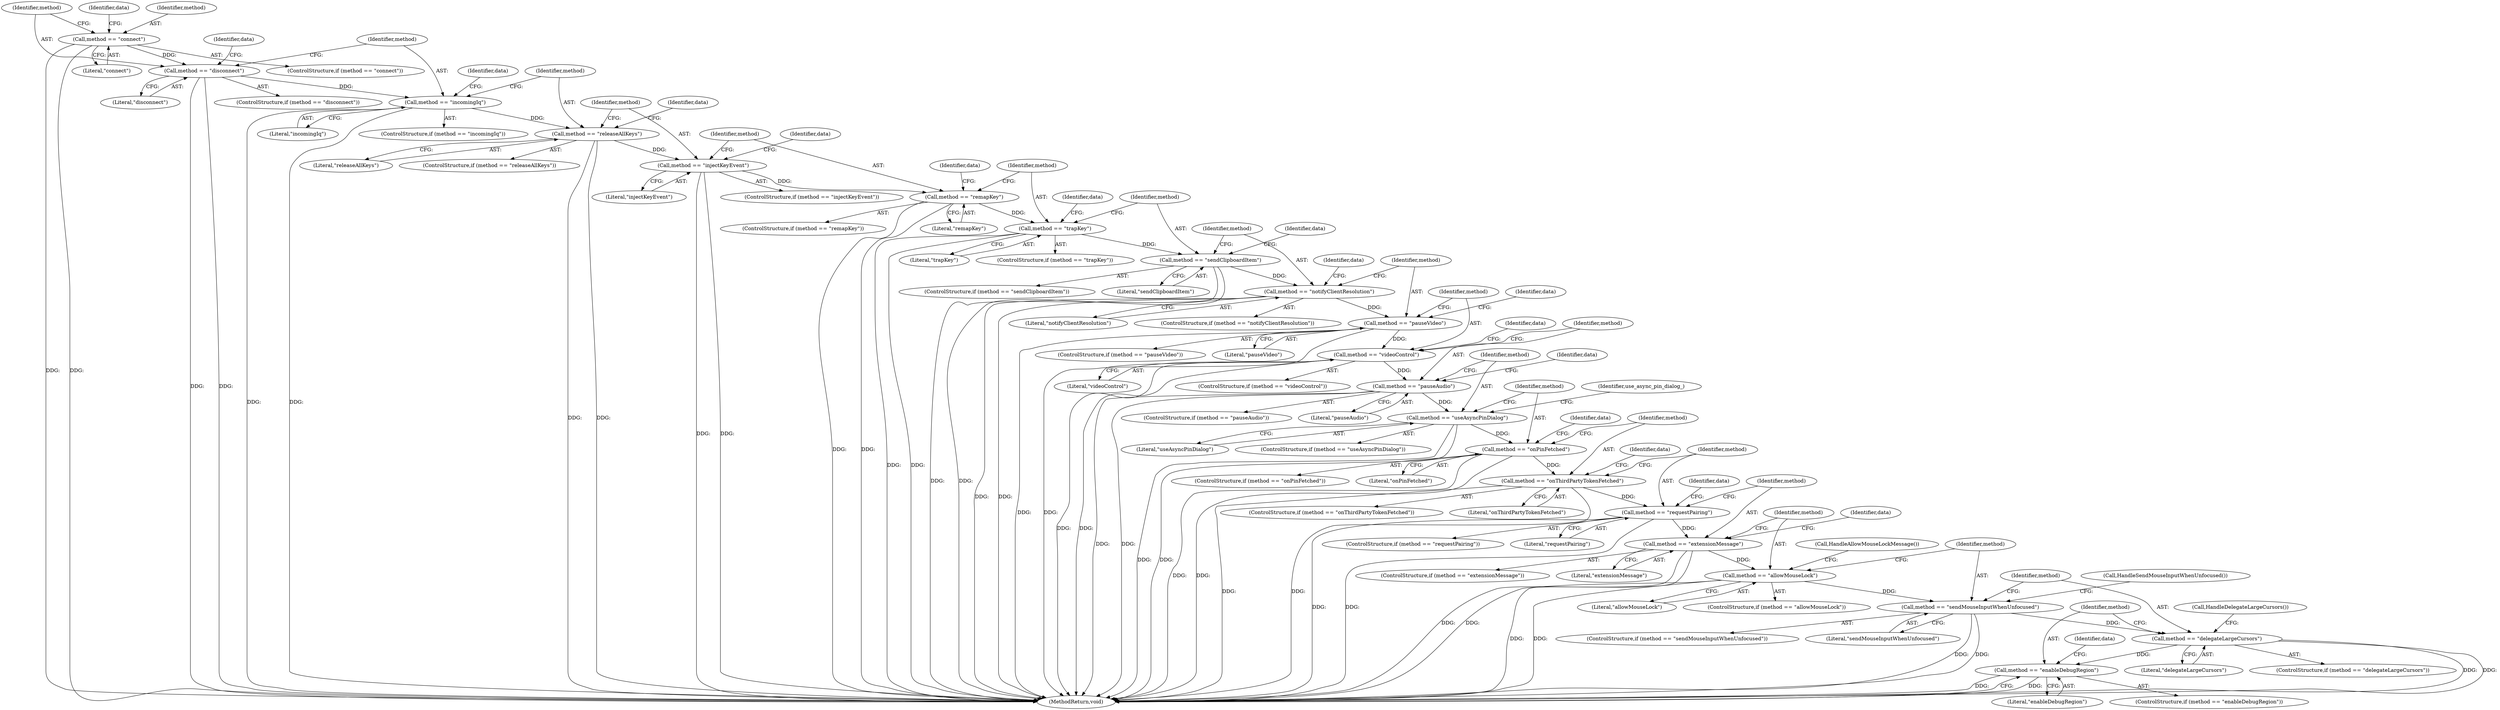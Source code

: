 digraph "0_Chrome_dde871628c04863cf5992cb17e3e40f2ba576279@API" {
"1000318" [label="(Call,method == \"sendMouseInputWhenUnfocused\")"];
"1000311" [label="(Call,method == \"allowMouseLock\")"];
"1000302" [label="(Call,method == \"extensionMessage\")"];
"1000293" [label="(Call,method == \"requestPairing\")"];
"1000284" [label="(Call,method == \"onThirdPartyTokenFetched\")"];
"1000275" [label="(Call,method == \"onPinFetched\")"];
"1000266" [label="(Call,method == \"useAsyncPinDialog\")"];
"1000257" [label="(Call,method == \"pauseAudio\")"];
"1000248" [label="(Call,method == \"videoControl\")"];
"1000239" [label="(Call,method == \"pauseVideo\")"];
"1000230" [label="(Call,method == \"notifyClientResolution\")"];
"1000221" [label="(Call,method == \"sendClipboardItem\")"];
"1000212" [label="(Call,method == \"trapKey\")"];
"1000203" [label="(Call,method == \"remapKey\")"];
"1000194" [label="(Call,method == \"injectKeyEvent\")"];
"1000185" [label="(Call,method == \"releaseAllKeys\")"];
"1000176" [label="(Call,method == \"incomingIq\")"];
"1000167" [label="(Call,method == \"disconnect\")"];
"1000158" [label="(Call,method == \"connect\")"];
"1000325" [label="(Call,method == \"delegateLargeCursors\")"];
"1000332" [label="(Call,method == \"enableDebugRegion\")"];
"1000276" [label="(Identifier,method)"];
"1000315" [label="(Call,HandleAllowMouseLockMessage())"];
"1000249" [label="(Identifier,method)"];
"1000182" [label="(Identifier,data)"];
"1000186" [label="(Identifier,method)"];
"1000221" [label="(Call,method == \"sendClipboardItem\")"];
"1000209" [label="(Identifier,data)"];
"1000295" [label="(Literal,\"requestPairing\")"];
"1000168" [label="(Identifier,method)"];
"1000204" [label="(Identifier,method)"];
"1000248" [label="(Call,method == \"videoControl\")"];
"1000338" [label="(Identifier,data)"];
"1000195" [label="(Identifier,method)"];
"1000173" [label="(Identifier,data)"];
"1000205" [label="(Literal,\"remapKey\")"];
"1000241" [label="(Literal,\"pauseVideo\")"];
"1000164" [label="(Identifier,data)"];
"1000267" [label="(Identifier,method)"];
"1000175" [label="(ControlStructure,if (method == \"incomingIq\"))"];
"1000231" [label="(Identifier,method)"];
"1000212" [label="(Call,method == \"trapKey\")"];
"1000178" [label="(Literal,\"incomingIq\")"];
"1000301" [label="(ControlStructure,if (method == \"extensionMessage\"))"];
"1000236" [label="(Identifier,data)"];
"1000259" [label="(Literal,\"pauseAudio\")"];
"1000230" [label="(Call,method == \"notifyClientResolution\")"];
"1000214" [label="(Literal,\"trapKey\")"];
"1000160" [label="(Literal,\"connect\")"];
"1000310" [label="(ControlStructure,if (method == \"allowMouseLock\"))"];
"1000274" [label="(ControlStructure,if (method == \"onPinFetched\"))"];
"1000169" [label="(Literal,\"disconnect\")"];
"1000326" [label="(Identifier,method)"];
"1000324" [label="(ControlStructure,if (method == \"delegateLargeCursors\"))"];
"1000334" [label="(Literal,\"enableDebugRegion\")"];
"1000281" [label="(Identifier,data)"];
"1000200" [label="(Identifier,data)"];
"1000229" [label="(ControlStructure,if (method == \"notifyClientResolution\"))"];
"1000167" [label="(Call,method == \"disconnect\")"];
"1000196" [label="(Literal,\"injectKeyEvent\")"];
"1000211" [label="(ControlStructure,if (method == \"trapKey\"))"];
"1000213" [label="(Identifier,method)"];
"1000312" [label="(Identifier,method)"];
"1000318" [label="(Call,method == \"sendMouseInputWhenUnfocused\")"];
"1000250" [label="(Literal,\"videoControl\")"];
"1000218" [label="(Identifier,data)"];
"1000227" [label="(Identifier,data)"];
"1000158" [label="(Call,method == \"connect\")"];
"1000245" [label="(Identifier,data)"];
"1000299" [label="(Identifier,data)"];
"1000302" [label="(Call,method == \"extensionMessage\")"];
"1000265" [label="(ControlStructure,if (method == \"useAsyncPinDialog\"))"];
"1000277" [label="(Literal,\"onPinFetched\")"];
"1000263" [label="(Identifier,data)"];
"1000271" [label="(Identifier,use_async_pin_dialog_)"];
"1000185" [label="(Call,method == \"releaseAllKeys\")"];
"1000333" [label="(Identifier,method)"];
"1000304" [label="(Literal,\"extensionMessage\")"];
"1000220" [label="(ControlStructure,if (method == \"sendClipboardItem\"))"];
"1000319" [label="(Identifier,method)"];
"1000239" [label="(Call,method == \"pauseVideo\")"];
"1000176" [label="(Call,method == \"incomingIq\")"];
"1000203" [label="(Call,method == \"remapKey\")"];
"1000257" [label="(Call,method == \"pauseAudio\")"];
"1000184" [label="(ControlStructure,if (method == \"releaseAllKeys\"))"];
"1000223" [label="(Literal,\"sendClipboardItem\")"];
"1000202" [label="(ControlStructure,if (method == \"remapKey\"))"];
"1000177" [label="(Identifier,method)"];
"1000325" [label="(Call,method == \"delegateLargeCursors\")"];
"1000157" [label="(ControlStructure,if (method == \"connect\"))"];
"1000331" [label="(ControlStructure,if (method == \"enableDebugRegion\"))"];
"1000191" [label="(Identifier,data)"];
"1000275" [label="(Call,method == \"onPinFetched\")"];
"1000339" [label="(MethodReturn,void)"];
"1000320" [label="(Literal,\"sendMouseInputWhenUnfocused\")"];
"1000283" [label="(ControlStructure,if (method == \"onThirdPartyTokenFetched\"))"];
"1000329" [label="(Call,HandleDelegateLargeCursors())"];
"1000187" [label="(Literal,\"releaseAllKeys\")"];
"1000240" [label="(Identifier,method)"];
"1000268" [label="(Literal,\"useAsyncPinDialog\")"];
"1000256" [label="(ControlStructure,if (method == \"pauseAudio\"))"];
"1000254" [label="(Identifier,data)"];
"1000293" [label="(Call,method == \"requestPairing\")"];
"1000303" [label="(Identifier,method)"];
"1000166" [label="(ControlStructure,if (method == \"disconnect\"))"];
"1000258" [label="(Identifier,method)"];
"1000322" [label="(Call,HandleSendMouseInputWhenUnfocused())"];
"1000194" [label="(Call,method == \"injectKeyEvent\")"];
"1000327" [label="(Literal,\"delegateLargeCursors\")"];
"1000284" [label="(Call,method == \"onThirdPartyTokenFetched\")"];
"1000193" [label="(ControlStructure,if (method == \"injectKeyEvent\"))"];
"1000308" [label="(Identifier,data)"];
"1000292" [label="(ControlStructure,if (method == \"requestPairing\"))"];
"1000159" [label="(Identifier,method)"];
"1000222" [label="(Identifier,method)"];
"1000290" [label="(Identifier,data)"];
"1000247" [label="(ControlStructure,if (method == \"videoControl\"))"];
"1000317" [label="(ControlStructure,if (method == \"sendMouseInputWhenUnfocused\"))"];
"1000238" [label="(ControlStructure,if (method == \"pauseVideo\"))"];
"1000286" [label="(Literal,\"onThirdPartyTokenFetched\")"];
"1000232" [label="(Literal,\"notifyClientResolution\")"];
"1000285" [label="(Identifier,method)"];
"1000313" [label="(Literal,\"allowMouseLock\")"];
"1000332" [label="(Call,method == \"enableDebugRegion\")"];
"1000294" [label="(Identifier,method)"];
"1000311" [label="(Call,method == \"allowMouseLock\")"];
"1000266" [label="(Call,method == \"useAsyncPinDialog\")"];
"1000318" -> "1000317"  [label="AST: "];
"1000318" -> "1000320"  [label="CFG: "];
"1000319" -> "1000318"  [label="AST: "];
"1000320" -> "1000318"  [label="AST: "];
"1000322" -> "1000318"  [label="CFG: "];
"1000326" -> "1000318"  [label="CFG: "];
"1000318" -> "1000339"  [label="DDG: "];
"1000318" -> "1000339"  [label="DDG: "];
"1000311" -> "1000318"  [label="DDG: "];
"1000318" -> "1000325"  [label="DDG: "];
"1000311" -> "1000310"  [label="AST: "];
"1000311" -> "1000313"  [label="CFG: "];
"1000312" -> "1000311"  [label="AST: "];
"1000313" -> "1000311"  [label="AST: "];
"1000315" -> "1000311"  [label="CFG: "];
"1000319" -> "1000311"  [label="CFG: "];
"1000311" -> "1000339"  [label="DDG: "];
"1000311" -> "1000339"  [label="DDG: "];
"1000302" -> "1000311"  [label="DDG: "];
"1000302" -> "1000301"  [label="AST: "];
"1000302" -> "1000304"  [label="CFG: "];
"1000303" -> "1000302"  [label="AST: "];
"1000304" -> "1000302"  [label="AST: "];
"1000308" -> "1000302"  [label="CFG: "];
"1000312" -> "1000302"  [label="CFG: "];
"1000302" -> "1000339"  [label="DDG: "];
"1000302" -> "1000339"  [label="DDG: "];
"1000293" -> "1000302"  [label="DDG: "];
"1000293" -> "1000292"  [label="AST: "];
"1000293" -> "1000295"  [label="CFG: "];
"1000294" -> "1000293"  [label="AST: "];
"1000295" -> "1000293"  [label="AST: "];
"1000299" -> "1000293"  [label="CFG: "];
"1000303" -> "1000293"  [label="CFG: "];
"1000293" -> "1000339"  [label="DDG: "];
"1000293" -> "1000339"  [label="DDG: "];
"1000284" -> "1000293"  [label="DDG: "];
"1000284" -> "1000283"  [label="AST: "];
"1000284" -> "1000286"  [label="CFG: "];
"1000285" -> "1000284"  [label="AST: "];
"1000286" -> "1000284"  [label="AST: "];
"1000290" -> "1000284"  [label="CFG: "];
"1000294" -> "1000284"  [label="CFG: "];
"1000284" -> "1000339"  [label="DDG: "];
"1000284" -> "1000339"  [label="DDG: "];
"1000275" -> "1000284"  [label="DDG: "];
"1000275" -> "1000274"  [label="AST: "];
"1000275" -> "1000277"  [label="CFG: "];
"1000276" -> "1000275"  [label="AST: "];
"1000277" -> "1000275"  [label="AST: "];
"1000281" -> "1000275"  [label="CFG: "];
"1000285" -> "1000275"  [label="CFG: "];
"1000275" -> "1000339"  [label="DDG: "];
"1000275" -> "1000339"  [label="DDG: "];
"1000266" -> "1000275"  [label="DDG: "];
"1000266" -> "1000265"  [label="AST: "];
"1000266" -> "1000268"  [label="CFG: "];
"1000267" -> "1000266"  [label="AST: "];
"1000268" -> "1000266"  [label="AST: "];
"1000271" -> "1000266"  [label="CFG: "];
"1000276" -> "1000266"  [label="CFG: "];
"1000266" -> "1000339"  [label="DDG: "];
"1000266" -> "1000339"  [label="DDG: "];
"1000257" -> "1000266"  [label="DDG: "];
"1000257" -> "1000256"  [label="AST: "];
"1000257" -> "1000259"  [label="CFG: "];
"1000258" -> "1000257"  [label="AST: "];
"1000259" -> "1000257"  [label="AST: "];
"1000263" -> "1000257"  [label="CFG: "];
"1000267" -> "1000257"  [label="CFG: "];
"1000257" -> "1000339"  [label="DDG: "];
"1000257" -> "1000339"  [label="DDG: "];
"1000248" -> "1000257"  [label="DDG: "];
"1000248" -> "1000247"  [label="AST: "];
"1000248" -> "1000250"  [label="CFG: "];
"1000249" -> "1000248"  [label="AST: "];
"1000250" -> "1000248"  [label="AST: "];
"1000254" -> "1000248"  [label="CFG: "];
"1000258" -> "1000248"  [label="CFG: "];
"1000248" -> "1000339"  [label="DDG: "];
"1000248" -> "1000339"  [label="DDG: "];
"1000239" -> "1000248"  [label="DDG: "];
"1000239" -> "1000238"  [label="AST: "];
"1000239" -> "1000241"  [label="CFG: "];
"1000240" -> "1000239"  [label="AST: "];
"1000241" -> "1000239"  [label="AST: "];
"1000245" -> "1000239"  [label="CFG: "];
"1000249" -> "1000239"  [label="CFG: "];
"1000239" -> "1000339"  [label="DDG: "];
"1000239" -> "1000339"  [label="DDG: "];
"1000230" -> "1000239"  [label="DDG: "];
"1000230" -> "1000229"  [label="AST: "];
"1000230" -> "1000232"  [label="CFG: "];
"1000231" -> "1000230"  [label="AST: "];
"1000232" -> "1000230"  [label="AST: "];
"1000236" -> "1000230"  [label="CFG: "];
"1000240" -> "1000230"  [label="CFG: "];
"1000230" -> "1000339"  [label="DDG: "];
"1000230" -> "1000339"  [label="DDG: "];
"1000221" -> "1000230"  [label="DDG: "];
"1000221" -> "1000220"  [label="AST: "];
"1000221" -> "1000223"  [label="CFG: "];
"1000222" -> "1000221"  [label="AST: "];
"1000223" -> "1000221"  [label="AST: "];
"1000227" -> "1000221"  [label="CFG: "];
"1000231" -> "1000221"  [label="CFG: "];
"1000221" -> "1000339"  [label="DDG: "];
"1000221" -> "1000339"  [label="DDG: "];
"1000212" -> "1000221"  [label="DDG: "];
"1000212" -> "1000211"  [label="AST: "];
"1000212" -> "1000214"  [label="CFG: "];
"1000213" -> "1000212"  [label="AST: "];
"1000214" -> "1000212"  [label="AST: "];
"1000218" -> "1000212"  [label="CFG: "];
"1000222" -> "1000212"  [label="CFG: "];
"1000212" -> "1000339"  [label="DDG: "];
"1000212" -> "1000339"  [label="DDG: "];
"1000203" -> "1000212"  [label="DDG: "];
"1000203" -> "1000202"  [label="AST: "];
"1000203" -> "1000205"  [label="CFG: "];
"1000204" -> "1000203"  [label="AST: "];
"1000205" -> "1000203"  [label="AST: "];
"1000209" -> "1000203"  [label="CFG: "];
"1000213" -> "1000203"  [label="CFG: "];
"1000203" -> "1000339"  [label="DDG: "];
"1000203" -> "1000339"  [label="DDG: "];
"1000194" -> "1000203"  [label="DDG: "];
"1000194" -> "1000193"  [label="AST: "];
"1000194" -> "1000196"  [label="CFG: "];
"1000195" -> "1000194"  [label="AST: "];
"1000196" -> "1000194"  [label="AST: "];
"1000200" -> "1000194"  [label="CFG: "];
"1000204" -> "1000194"  [label="CFG: "];
"1000194" -> "1000339"  [label="DDG: "];
"1000194" -> "1000339"  [label="DDG: "];
"1000185" -> "1000194"  [label="DDG: "];
"1000185" -> "1000184"  [label="AST: "];
"1000185" -> "1000187"  [label="CFG: "];
"1000186" -> "1000185"  [label="AST: "];
"1000187" -> "1000185"  [label="AST: "];
"1000191" -> "1000185"  [label="CFG: "];
"1000195" -> "1000185"  [label="CFG: "];
"1000185" -> "1000339"  [label="DDG: "];
"1000185" -> "1000339"  [label="DDG: "];
"1000176" -> "1000185"  [label="DDG: "];
"1000176" -> "1000175"  [label="AST: "];
"1000176" -> "1000178"  [label="CFG: "];
"1000177" -> "1000176"  [label="AST: "];
"1000178" -> "1000176"  [label="AST: "];
"1000182" -> "1000176"  [label="CFG: "];
"1000186" -> "1000176"  [label="CFG: "];
"1000176" -> "1000339"  [label="DDG: "];
"1000176" -> "1000339"  [label="DDG: "];
"1000167" -> "1000176"  [label="DDG: "];
"1000167" -> "1000166"  [label="AST: "];
"1000167" -> "1000169"  [label="CFG: "];
"1000168" -> "1000167"  [label="AST: "];
"1000169" -> "1000167"  [label="AST: "];
"1000173" -> "1000167"  [label="CFG: "];
"1000177" -> "1000167"  [label="CFG: "];
"1000167" -> "1000339"  [label="DDG: "];
"1000167" -> "1000339"  [label="DDG: "];
"1000158" -> "1000167"  [label="DDG: "];
"1000158" -> "1000157"  [label="AST: "];
"1000158" -> "1000160"  [label="CFG: "];
"1000159" -> "1000158"  [label="AST: "];
"1000160" -> "1000158"  [label="AST: "];
"1000164" -> "1000158"  [label="CFG: "];
"1000168" -> "1000158"  [label="CFG: "];
"1000158" -> "1000339"  [label="DDG: "];
"1000158" -> "1000339"  [label="DDG: "];
"1000325" -> "1000324"  [label="AST: "];
"1000325" -> "1000327"  [label="CFG: "];
"1000326" -> "1000325"  [label="AST: "];
"1000327" -> "1000325"  [label="AST: "];
"1000329" -> "1000325"  [label="CFG: "];
"1000333" -> "1000325"  [label="CFG: "];
"1000325" -> "1000339"  [label="DDG: "];
"1000325" -> "1000339"  [label="DDG: "];
"1000325" -> "1000332"  [label="DDG: "];
"1000332" -> "1000331"  [label="AST: "];
"1000332" -> "1000334"  [label="CFG: "];
"1000333" -> "1000332"  [label="AST: "];
"1000334" -> "1000332"  [label="AST: "];
"1000338" -> "1000332"  [label="CFG: "];
"1000339" -> "1000332"  [label="CFG: "];
"1000332" -> "1000339"  [label="DDG: "];
"1000332" -> "1000339"  [label="DDG: "];
}

